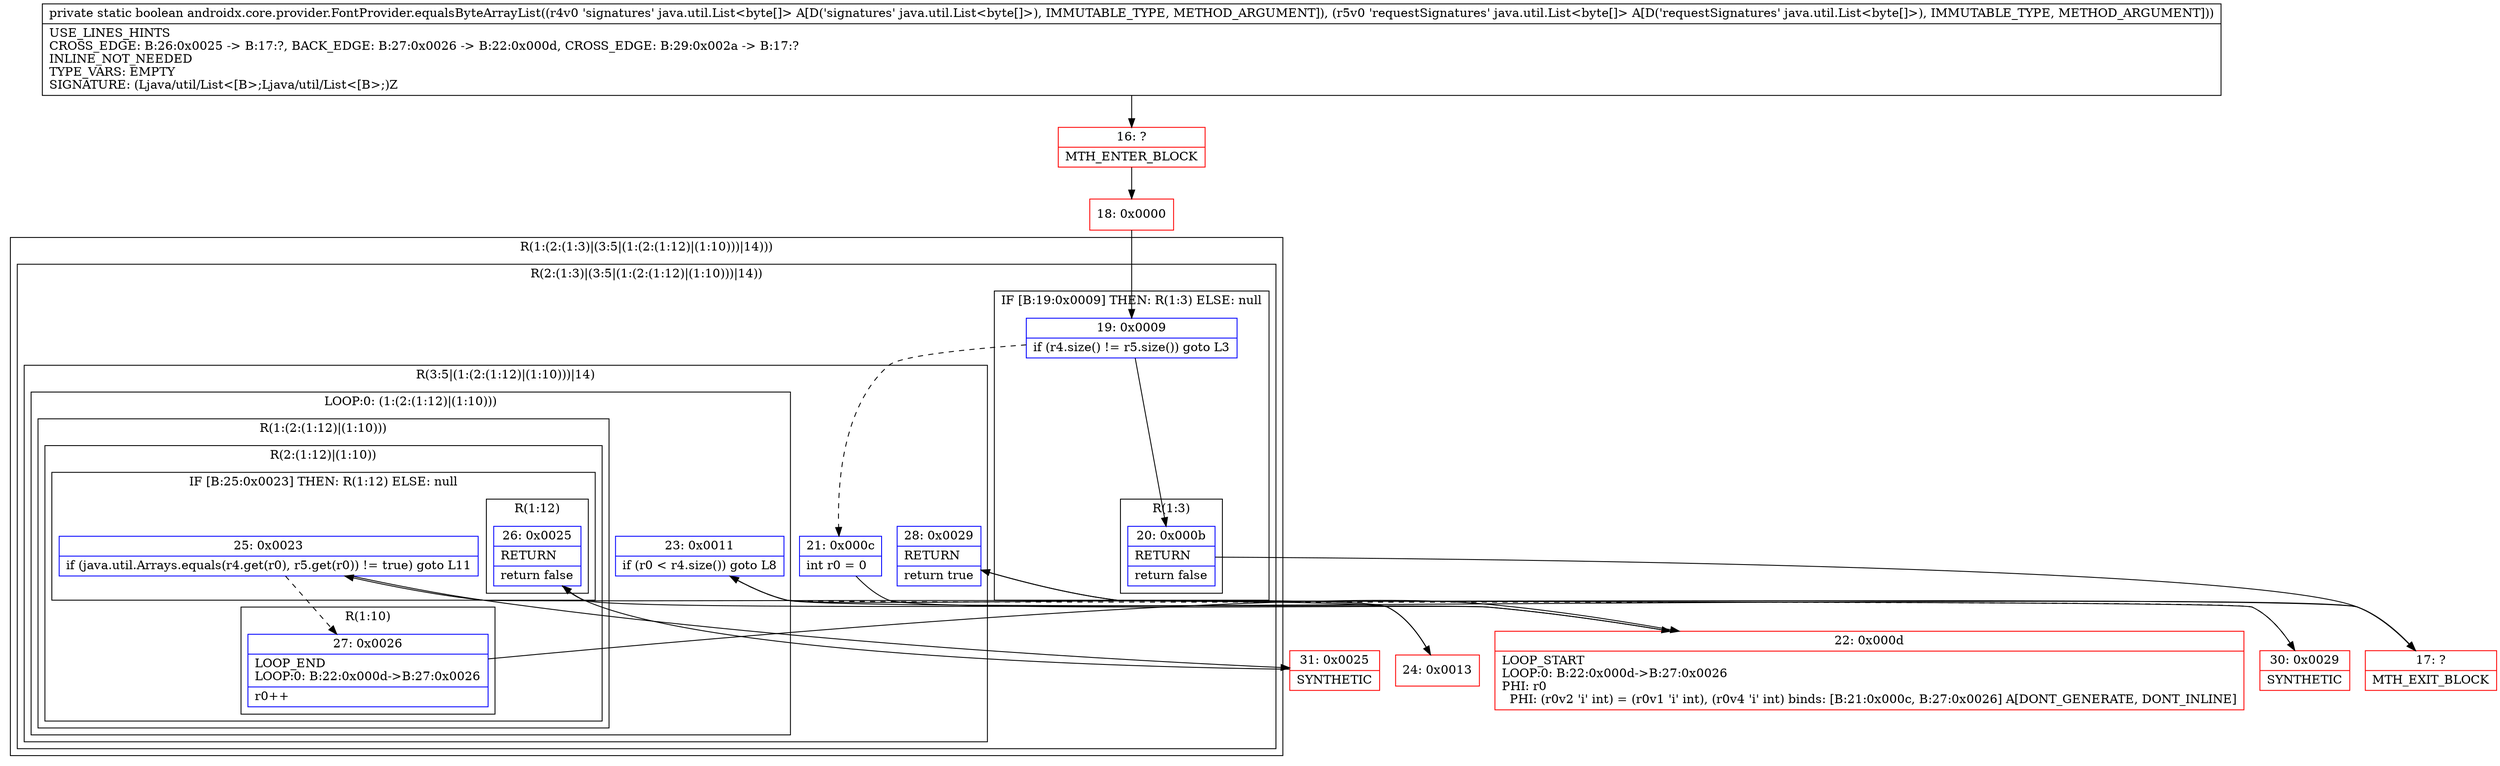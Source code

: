 digraph "CFG forandroidx.core.provider.FontProvider.equalsByteArrayList(Ljava\/util\/List;Ljava\/util\/List;)Z" {
subgraph cluster_Region_1163314462 {
label = "R(1:(2:(1:3)|(3:5|(1:(2:(1:12)|(1:10)))|14)))";
node [shape=record,color=blue];
subgraph cluster_Region_2086927866 {
label = "R(2:(1:3)|(3:5|(1:(2:(1:12)|(1:10)))|14))";
node [shape=record,color=blue];
subgraph cluster_IfRegion_1523697034 {
label = "IF [B:19:0x0009] THEN: R(1:3) ELSE: null";
node [shape=record,color=blue];
Node_19 [shape=record,label="{19\:\ 0x0009|if (r4.size() != r5.size()) goto L3\l}"];
subgraph cluster_Region_173920878 {
label = "R(1:3)";
node [shape=record,color=blue];
Node_20 [shape=record,label="{20\:\ 0x000b|RETURN\l|return false\l}"];
}
}
subgraph cluster_Region_2053558920 {
label = "R(3:5|(1:(2:(1:12)|(1:10)))|14)";
node [shape=record,color=blue];
Node_21 [shape=record,label="{21\:\ 0x000c|int r0 = 0\l}"];
subgraph cluster_LoopRegion_426484054 {
label = "LOOP:0: (1:(2:(1:12)|(1:10)))";
node [shape=record,color=blue];
Node_23 [shape=record,label="{23\:\ 0x0011|if (r0 \< r4.size()) goto L8\l}"];
subgraph cluster_Region_2035324942 {
label = "R(1:(2:(1:12)|(1:10)))";
node [shape=record,color=blue];
subgraph cluster_Region_448739059 {
label = "R(2:(1:12)|(1:10))";
node [shape=record,color=blue];
subgraph cluster_IfRegion_1314985433 {
label = "IF [B:25:0x0023] THEN: R(1:12) ELSE: null";
node [shape=record,color=blue];
Node_25 [shape=record,label="{25\:\ 0x0023|if (java.util.Arrays.equals(r4.get(r0), r5.get(r0)) != true) goto L11\l}"];
subgraph cluster_Region_1310088635 {
label = "R(1:12)";
node [shape=record,color=blue];
Node_26 [shape=record,label="{26\:\ 0x0025|RETURN\l|return false\l}"];
}
}
subgraph cluster_Region_1986576181 {
label = "R(1:10)";
node [shape=record,color=blue];
Node_27 [shape=record,label="{27\:\ 0x0026|LOOP_END\lLOOP:0: B:22:0x000d\-\>B:27:0x0026\l|r0++\l}"];
}
}
}
}
Node_28 [shape=record,label="{28\:\ 0x0029|RETURN\l|return true\l}"];
}
}
}
Node_16 [shape=record,color=red,label="{16\:\ ?|MTH_ENTER_BLOCK\l}"];
Node_18 [shape=record,color=red,label="{18\:\ 0x0000}"];
Node_17 [shape=record,color=red,label="{17\:\ ?|MTH_EXIT_BLOCK\l}"];
Node_22 [shape=record,color=red,label="{22\:\ 0x000d|LOOP_START\lLOOP:0: B:22:0x000d\-\>B:27:0x0026\lPHI: r0 \l  PHI: (r0v2 'i' int) = (r0v1 'i' int), (r0v4 'i' int) binds: [B:21:0x000c, B:27:0x0026] A[DONT_GENERATE, DONT_INLINE]\l}"];
Node_24 [shape=record,color=red,label="{24\:\ 0x0013}"];
Node_31 [shape=record,color=red,label="{31\:\ 0x0025|SYNTHETIC\l}"];
Node_30 [shape=record,color=red,label="{30\:\ 0x0029|SYNTHETIC\l}"];
MethodNode[shape=record,label="{private static boolean androidx.core.provider.FontProvider.equalsByteArrayList((r4v0 'signatures' java.util.List\<byte[]\> A[D('signatures' java.util.List\<byte[]\>), IMMUTABLE_TYPE, METHOD_ARGUMENT]), (r5v0 'requestSignatures' java.util.List\<byte[]\> A[D('requestSignatures' java.util.List\<byte[]\>), IMMUTABLE_TYPE, METHOD_ARGUMENT]))  | USE_LINES_HINTS\lCROSS_EDGE: B:26:0x0025 \-\> B:17:?, BACK_EDGE: B:27:0x0026 \-\> B:22:0x000d, CROSS_EDGE: B:29:0x002a \-\> B:17:?\lINLINE_NOT_NEEDED\lTYPE_VARS: EMPTY\lSIGNATURE: (Ljava\/util\/List\<[B\>;Ljava\/util\/List\<[B\>;)Z\l}"];
MethodNode -> Node_16;Node_19 -> Node_20;
Node_19 -> Node_21[style=dashed];
Node_20 -> Node_17;
Node_21 -> Node_22;
Node_23 -> Node_24;
Node_23 -> Node_30[style=dashed];
Node_25 -> Node_27[style=dashed];
Node_25 -> Node_31;
Node_26 -> Node_17;
Node_27 -> Node_22;
Node_28 -> Node_17;
Node_16 -> Node_18;
Node_18 -> Node_19;
Node_22 -> Node_23;
Node_24 -> Node_25;
Node_31 -> Node_26;
Node_30 -> Node_28;
}

